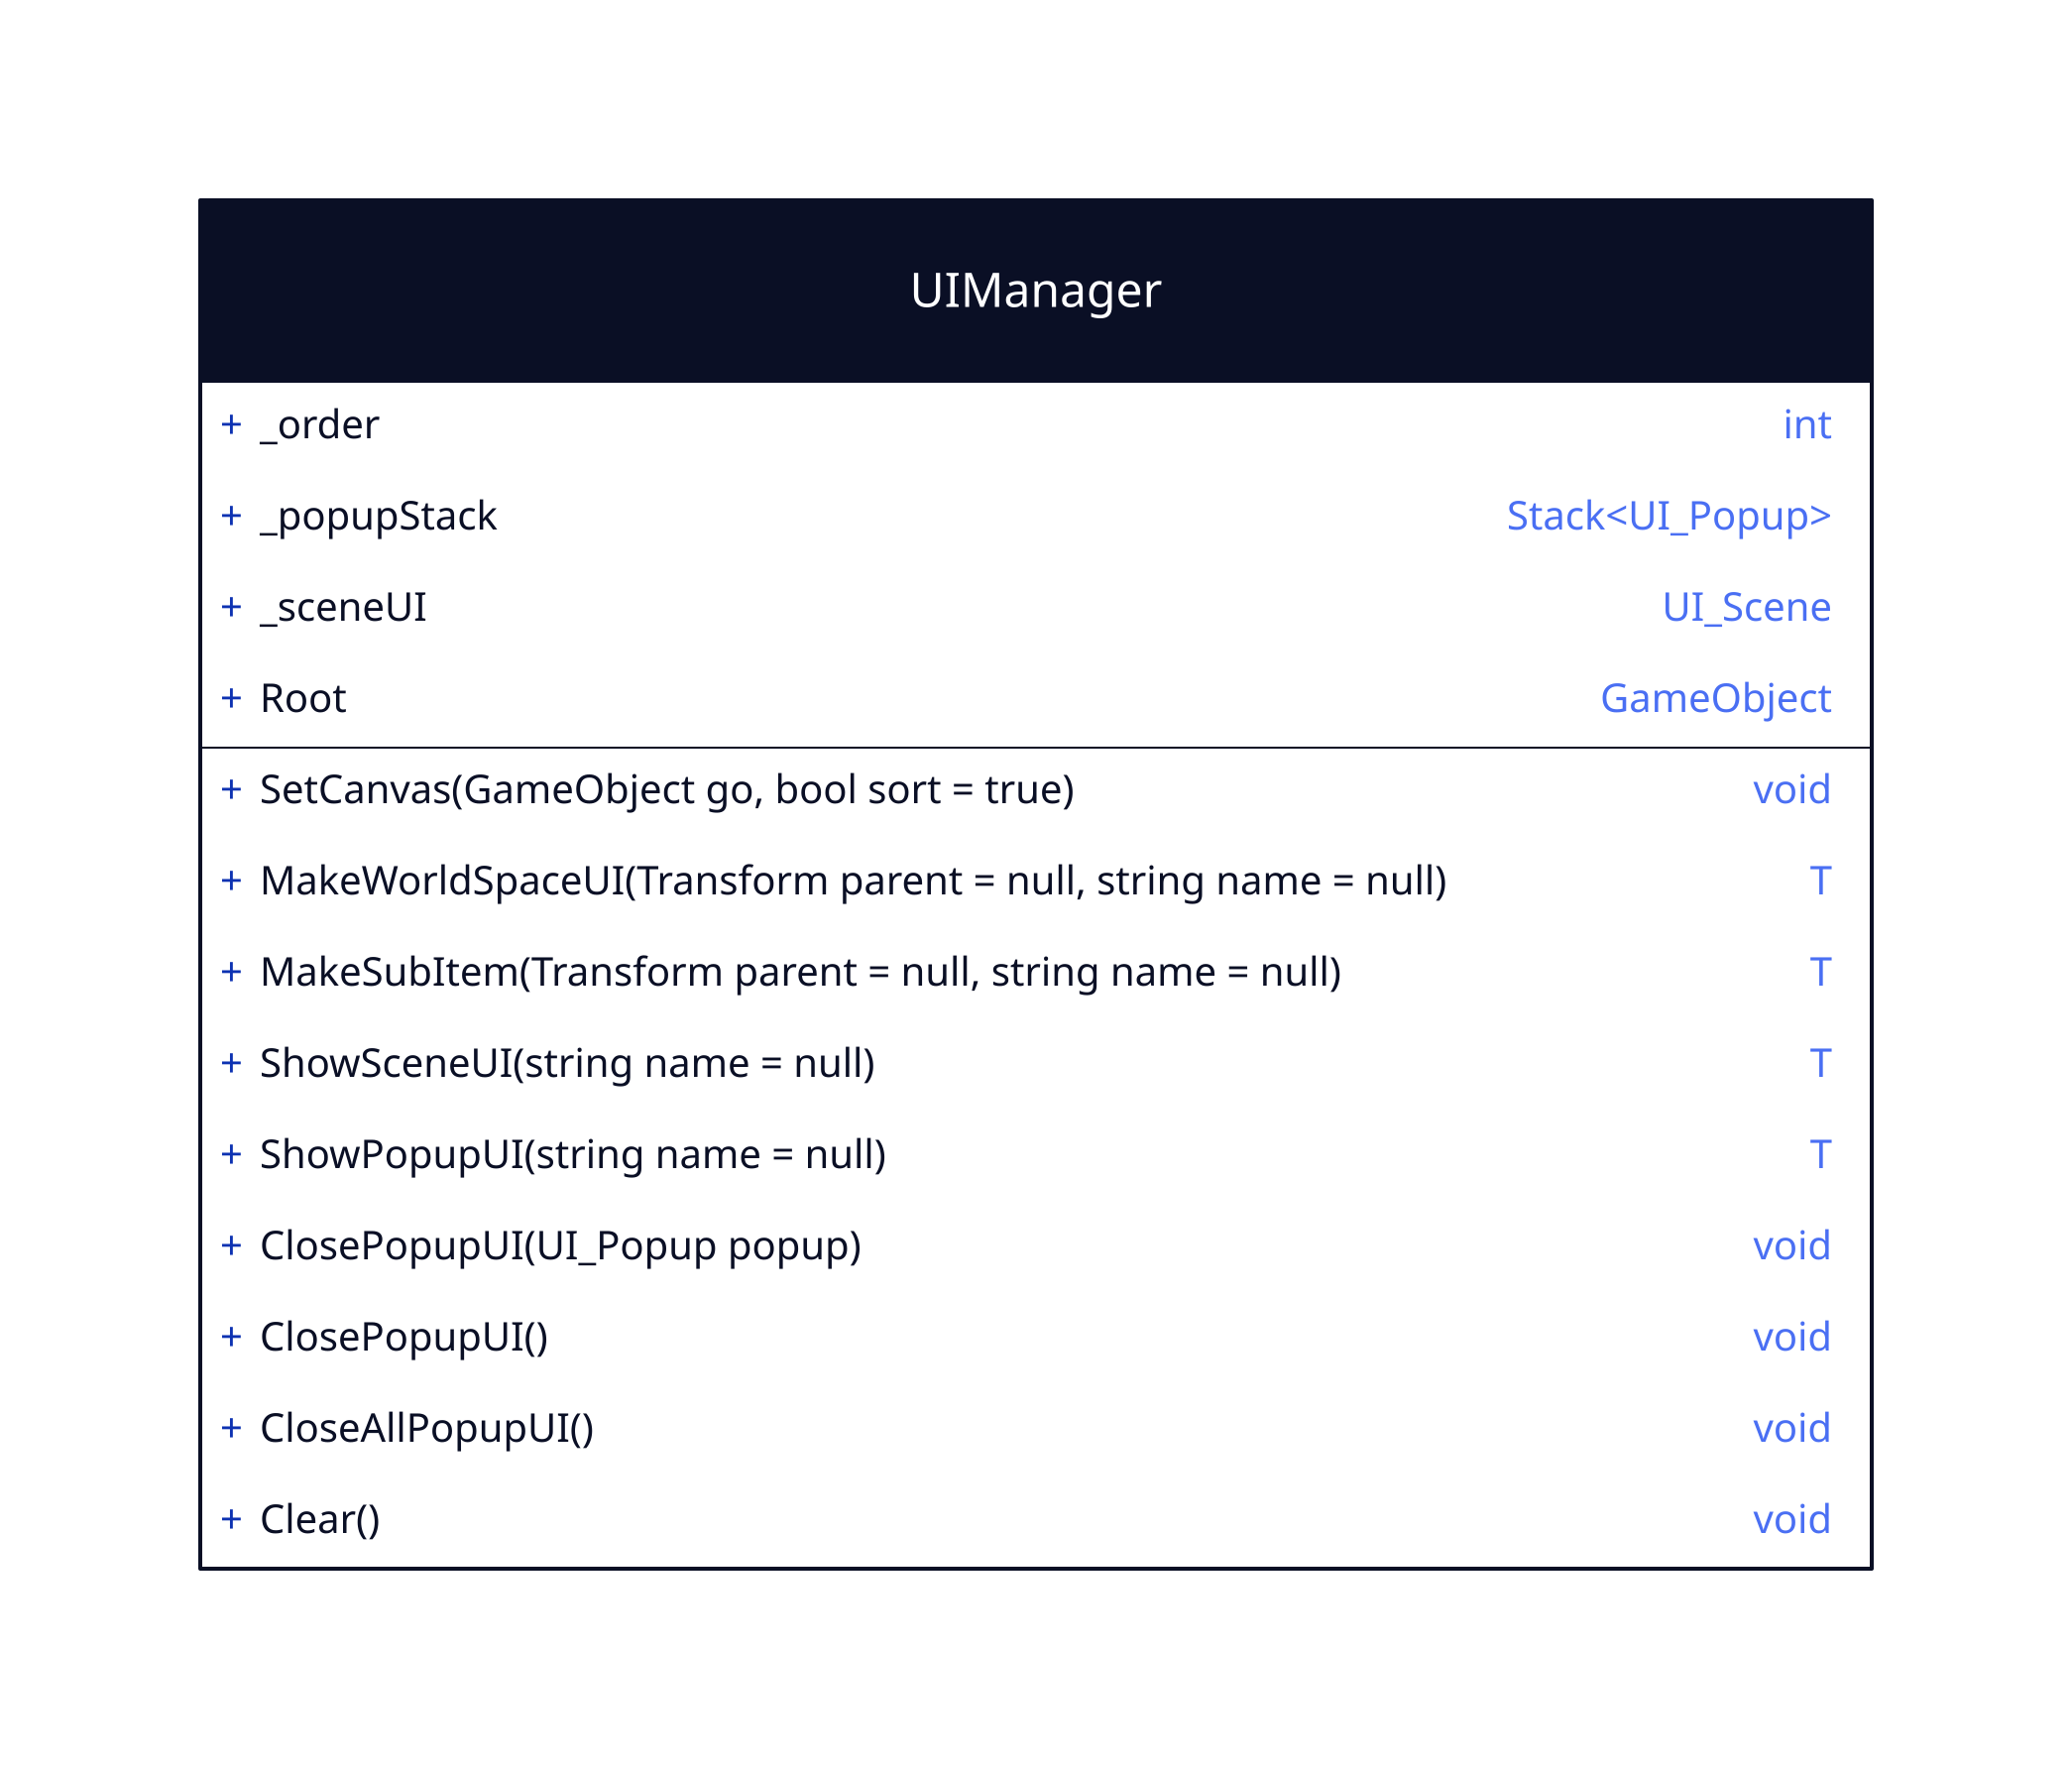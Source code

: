 UIManager: {
  shape: class
  _order: int
  _popupStack: Stack<UI_Popup>
  _sceneUI: UI_Scene
  Root: GameObject
  SetCanvas(GameObject go, bool sort = true)
  MakeWorldSpaceUI(Transform parent = null, string name = null): T
  MakeSubItem(Transform parent = null, string name = null): T
  ShowSceneUI(string name = null): T
  ShowPopupUI(string name = null): T
  ClosePopupUI(UI_Popup popup)
  ClosePopupUI()
  CloseAllPopupUI()
  Clear()
}
